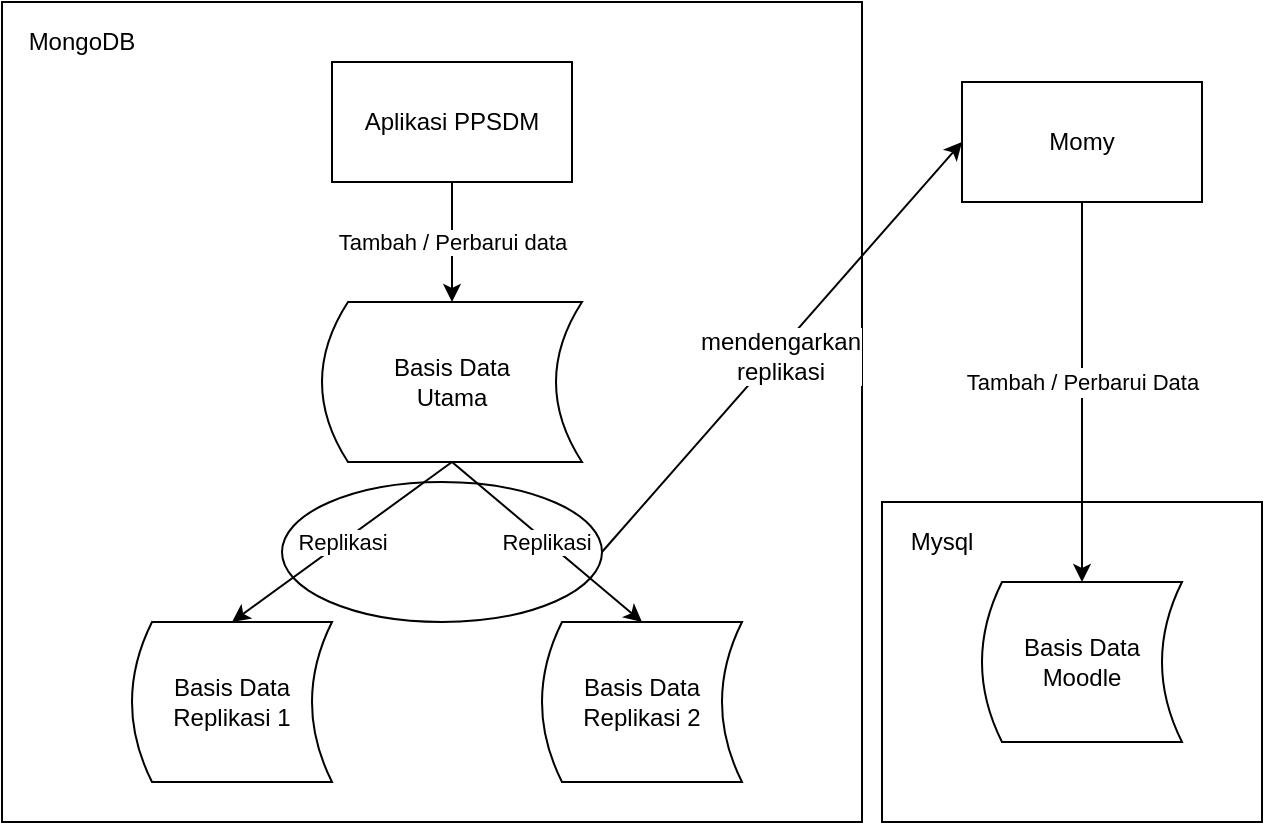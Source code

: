 <mxfile version="12.5.8" type="github">
  <diagram id="qEP81RRFLYTvViG9lAEV" name="Page-1">
    <mxGraphModel dx="1113" dy="619" grid="1" gridSize="10" guides="1" tooltips="1" connect="1" arrows="1" fold="1" page="1" pageScale="1" pageWidth="850" pageHeight="1100" math="0" shadow="0">
      <root>
        <mxCell id="0"/>
        <mxCell id="1" parent="0"/>
        <mxCell id="eWIqQDfn0TUbJPlVP81D-16" value="" style="rounded=0;whiteSpace=wrap;html=1;fillColor=none;" vertex="1" parent="1">
          <mxGeometry x="470" y="400" width="190" height="160" as="geometry"/>
        </mxCell>
        <mxCell id="eWIqQDfn0TUbJPlVP81D-10" value="" style="rounded=0;whiteSpace=wrap;html=1;fillColor=none;" vertex="1" parent="1">
          <mxGeometry x="30" y="150" width="430" height="410" as="geometry"/>
        </mxCell>
        <mxCell id="eWIqQDfn0TUbJPlVP81D-1" value="Aplikasi PPSDM" style="rounded=0;whiteSpace=wrap;html=1;" vertex="1" parent="1">
          <mxGeometry x="195" y="180" width="120" height="60" as="geometry"/>
        </mxCell>
        <mxCell id="eWIqQDfn0TUbJPlVP81D-3" value="Basis Data&lt;br&gt;Utama" style="shape=dataStorage;whiteSpace=wrap;html=1;" vertex="1" parent="1">
          <mxGeometry x="190" y="300" width="130" height="80" as="geometry"/>
        </mxCell>
        <mxCell id="eWIqQDfn0TUbJPlVP81D-4" value="Basis Data&lt;br&gt;Replikasi 1" style="shape=dataStorage;whiteSpace=wrap;html=1;" vertex="1" parent="1">
          <mxGeometry x="95" y="460" width="100" height="80" as="geometry"/>
        </mxCell>
        <mxCell id="eWIqQDfn0TUbJPlVP81D-5" value="Basis Data&lt;br&gt;Replikasi 2" style="shape=dataStorage;whiteSpace=wrap;html=1;" vertex="1" parent="1">
          <mxGeometry x="300" y="460" width="100" height="80" as="geometry"/>
        </mxCell>
        <mxCell id="eWIqQDfn0TUbJPlVP81D-6" value="Tambah / Perbarui data" style="endArrow=classic;html=1;exitX=0.5;exitY=1;exitDx=0;exitDy=0;" edge="1" parent="1" source="eWIqQDfn0TUbJPlVP81D-1" target="eWIqQDfn0TUbJPlVP81D-3">
          <mxGeometry width="50" height="50" relative="1" as="geometry">
            <mxPoint x="280" y="510" as="sourcePoint"/>
            <mxPoint x="330" y="460" as="targetPoint"/>
          </mxGeometry>
        </mxCell>
        <mxCell id="eWIqQDfn0TUbJPlVP81D-7" value="Replikasi" style="endArrow=classic;html=1;exitX=0.5;exitY=1;exitDx=0;exitDy=0;entryX=0.5;entryY=0;entryDx=0;entryDy=0;" edge="1" parent="1" source="eWIqQDfn0TUbJPlVP81D-3" target="eWIqQDfn0TUbJPlVP81D-4">
          <mxGeometry width="50" height="50" relative="1" as="geometry">
            <mxPoint x="-10" y="530" as="sourcePoint"/>
            <mxPoint x="130" y="440" as="targetPoint"/>
          </mxGeometry>
        </mxCell>
        <mxCell id="eWIqQDfn0TUbJPlVP81D-8" value="Replikasi" style="endArrow=classic;html=1;exitX=0.5;exitY=1;exitDx=0;exitDy=0;entryX=0.5;entryY=0;entryDx=0;entryDy=0;" edge="1" parent="1" source="eWIqQDfn0TUbJPlVP81D-3" target="eWIqQDfn0TUbJPlVP81D-5">
          <mxGeometry width="50" height="50" relative="1" as="geometry">
            <mxPoint x="265" y="390" as="sourcePoint"/>
            <mxPoint x="140" y="450" as="targetPoint"/>
          </mxGeometry>
        </mxCell>
        <mxCell id="eWIqQDfn0TUbJPlVP81D-11" value="MongoDB" style="text;html=1;strokeColor=none;fillColor=none;align=center;verticalAlign=middle;whiteSpace=wrap;rounded=0;" vertex="1" parent="1">
          <mxGeometry x="50" y="160" width="40" height="20" as="geometry"/>
        </mxCell>
        <mxCell id="eWIqQDfn0TUbJPlVP81D-14" value="Momy" style="rounded=0;whiteSpace=wrap;html=1;fillColor=none;" vertex="1" parent="1">
          <mxGeometry x="510" y="190" width="120" height="60" as="geometry"/>
        </mxCell>
        <mxCell id="eWIqQDfn0TUbJPlVP81D-15" value="Basis Data&lt;br&gt;Moodle" style="shape=dataStorage;whiteSpace=wrap;html=1;" vertex="1" parent="1">
          <mxGeometry x="520" y="440" width="100" height="80" as="geometry"/>
        </mxCell>
        <mxCell id="eWIqQDfn0TUbJPlVP81D-17" value="Mysql" style="text;html=1;strokeColor=none;fillColor=none;align=center;verticalAlign=middle;whiteSpace=wrap;rounded=0;" vertex="1" parent="1">
          <mxGeometry x="480" y="410" width="40" height="20" as="geometry"/>
        </mxCell>
        <mxCell id="eWIqQDfn0TUbJPlVP81D-18" value="" style="endArrow=classic;html=1;exitX=0.5;exitY=1;exitDx=0;exitDy=0;" edge="1" parent="1" source="eWIqQDfn0TUbJPlVP81D-14" target="eWIqQDfn0TUbJPlVP81D-15">
          <mxGeometry width="50" height="50" relative="1" as="geometry">
            <mxPoint x="550" y="490" as="sourcePoint"/>
            <mxPoint x="690" y="350" as="targetPoint"/>
            <Array as="points"/>
          </mxGeometry>
        </mxCell>
        <mxCell id="eWIqQDfn0TUbJPlVP81D-20" value="&lt;span style=&quot;font-size: 11px&quot;&gt;Tambah / Perbarui Data&lt;/span&gt;" style="text;html=1;align=center;verticalAlign=middle;resizable=0;points=[];labelBackgroundColor=#ffffff;" vertex="1" connectable="0" parent="eWIqQDfn0TUbJPlVP81D-18">
          <mxGeometry x="0.091" y="-22" relative="1" as="geometry">
            <mxPoint x="22" y="-13.53" as="offset"/>
          </mxGeometry>
        </mxCell>
        <mxCell id="eWIqQDfn0TUbJPlVP81D-19" value="" style="endArrow=classic;html=1;entryX=0;entryY=0.5;entryDx=0;entryDy=0;exitX=1;exitY=0.5;exitDx=0;exitDy=0;" edge="1" parent="1" source="eWIqQDfn0TUbJPlVP81D-21" target="eWIqQDfn0TUbJPlVP81D-14">
          <mxGeometry width="50" height="50" relative="1" as="geometry">
            <mxPoint x="230" y="390" as="sourcePoint"/>
            <mxPoint x="520" y="240" as="targetPoint"/>
          </mxGeometry>
        </mxCell>
        <mxCell id="eWIqQDfn0TUbJPlVP81D-23" value="mendengarkan&lt;br&gt;replikasi" style="text;html=1;align=center;verticalAlign=middle;resizable=0;points=[];labelBackgroundColor=#ffffff;" vertex="1" connectable="0" parent="eWIqQDfn0TUbJPlVP81D-19">
          <mxGeometry x="-0.03" y="-2" relative="1" as="geometry">
            <mxPoint as="offset"/>
          </mxGeometry>
        </mxCell>
        <mxCell id="eWIqQDfn0TUbJPlVP81D-21" value="" style="ellipse;whiteSpace=wrap;html=1;fillColor=none;" vertex="1" parent="1">
          <mxGeometry x="170" y="390" width="160" height="70" as="geometry"/>
        </mxCell>
      </root>
    </mxGraphModel>
  </diagram>
</mxfile>
